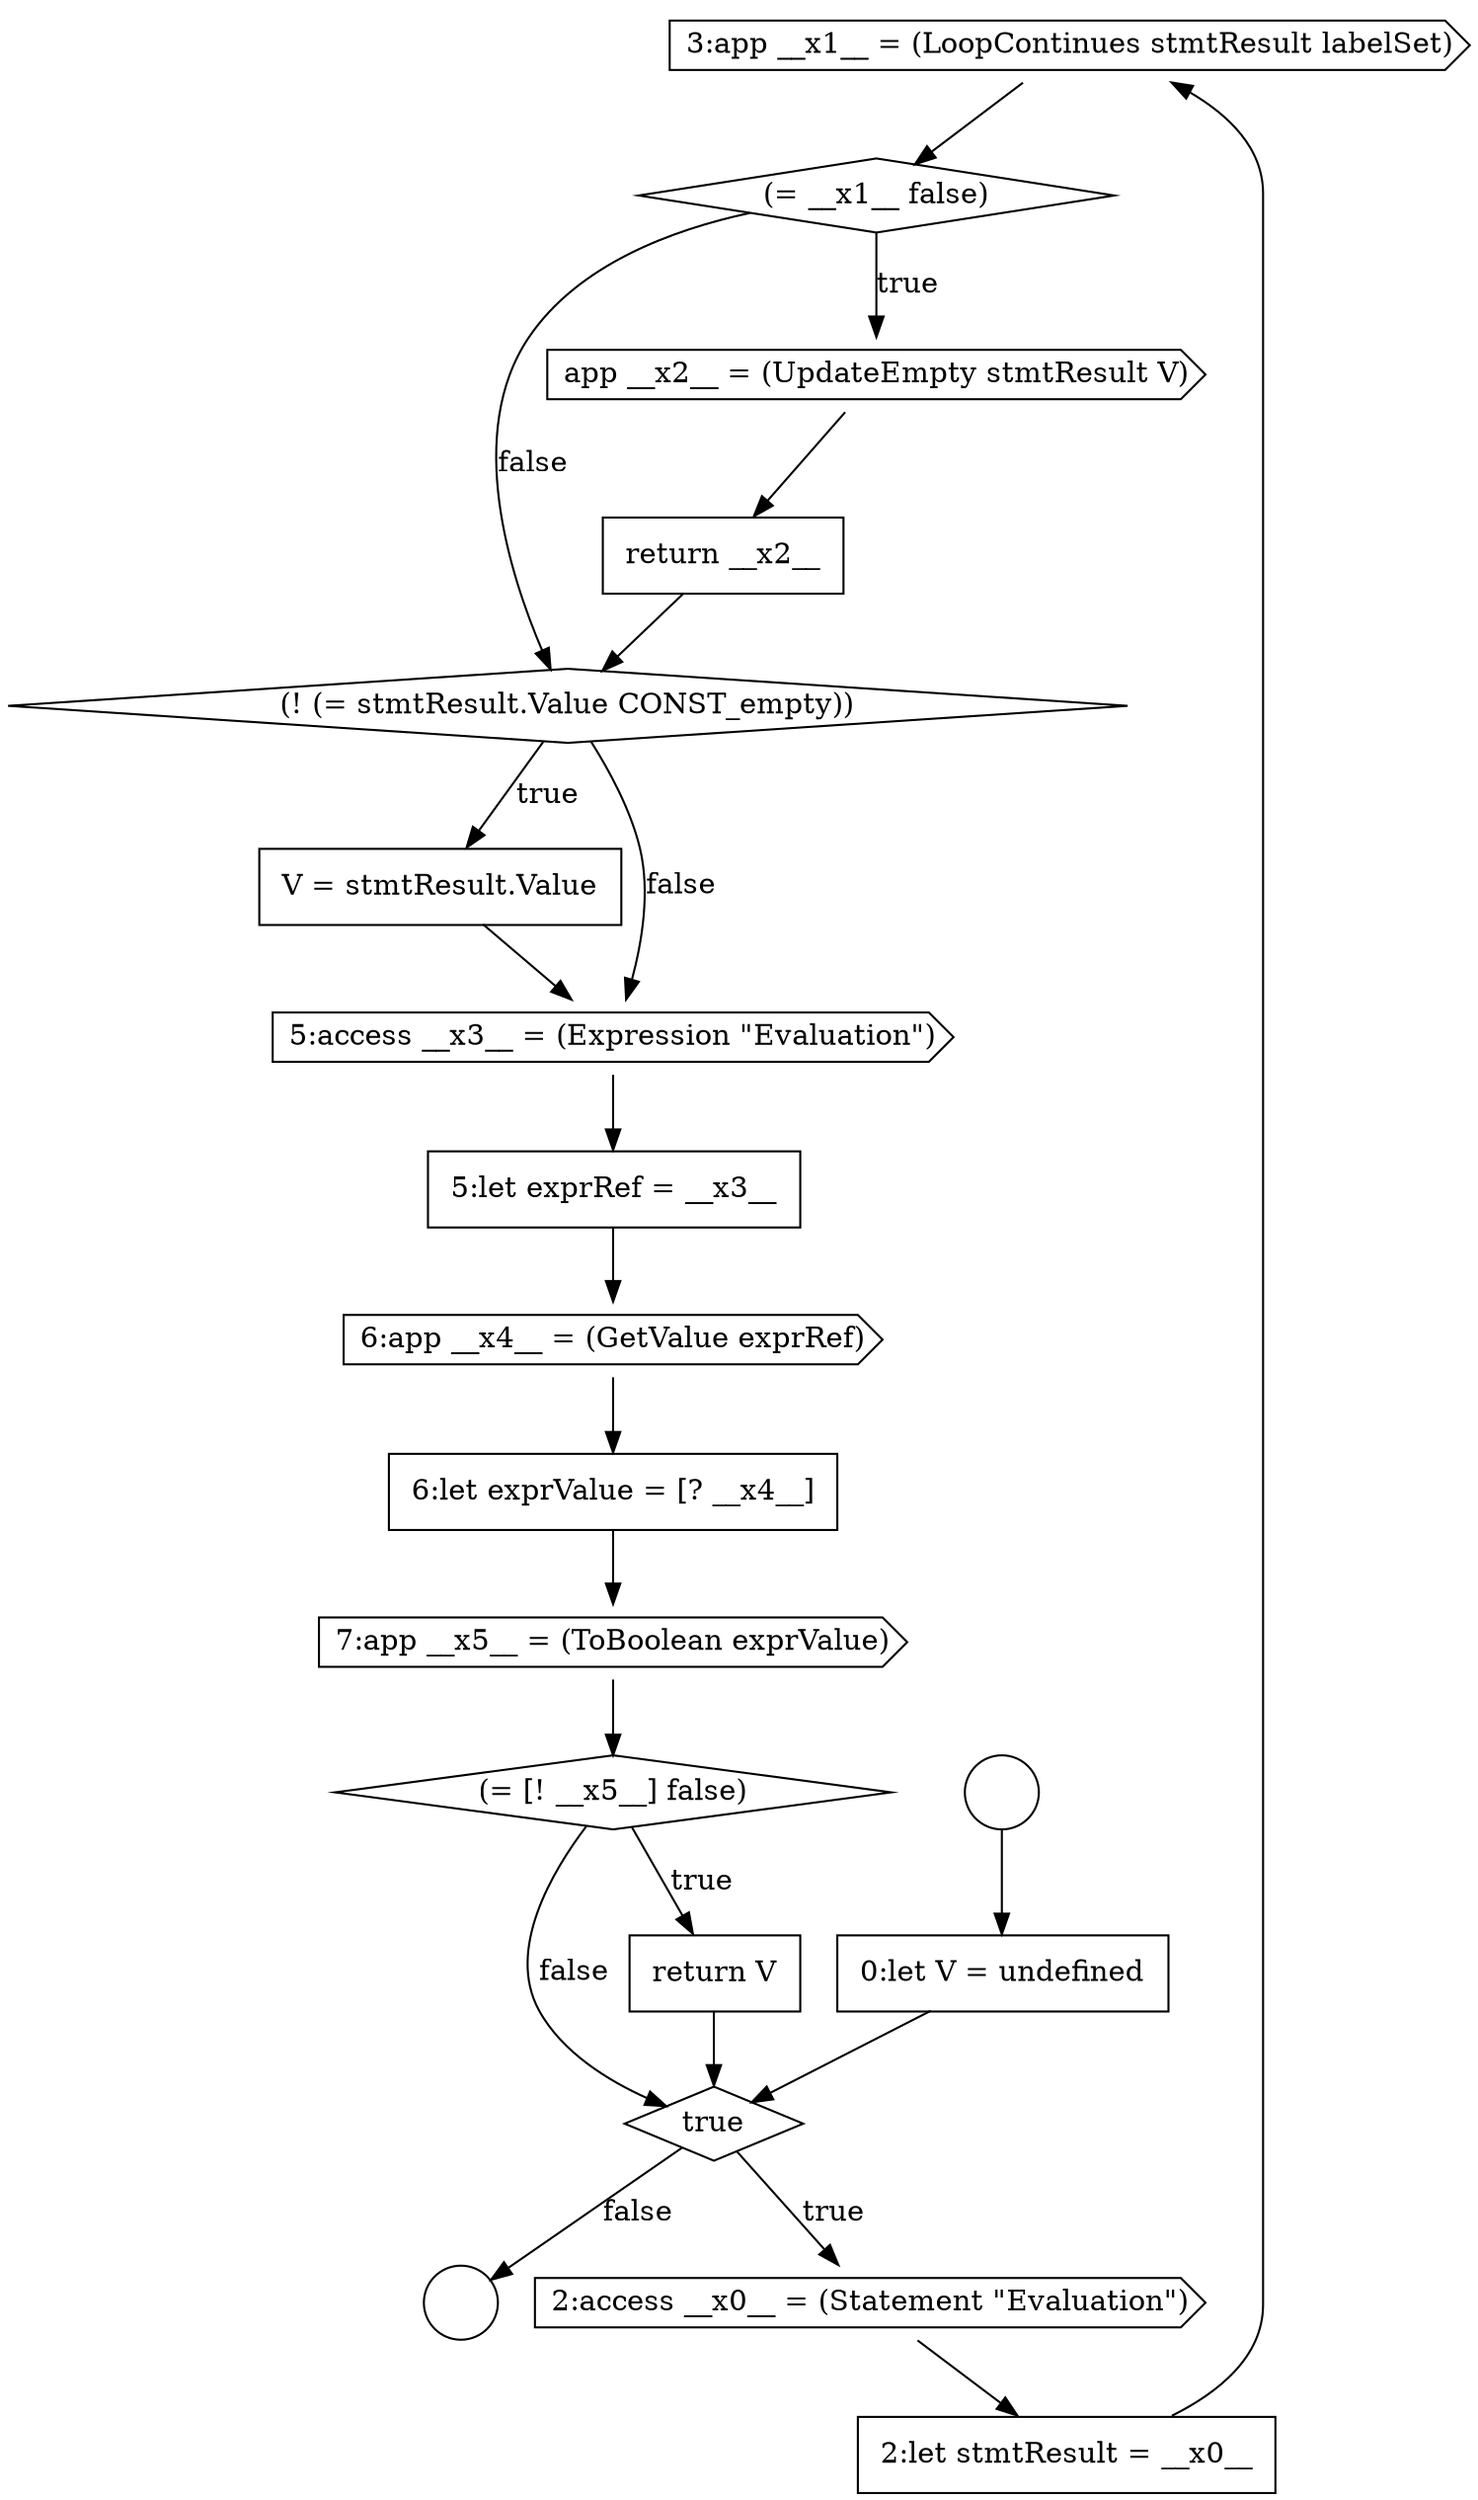 digraph {
  node7341 [shape=cds, label=<<font color="black">3:app __x1__ = (LoopContinues stmtResult labelSet)</font>> color="black" fillcolor="white" style=filled]
  node7345 [shape=diamond, label=<<font color="black">(! (= stmtResult.Value CONST_empty))</font>> color="black" fillcolor="white" style=filled]
  node7343 [shape=cds, label=<<font color="black">app __x2__ = (UpdateEmpty stmtResult V)</font>> color="black" fillcolor="white" style=filled]
  node7349 [shape=cds, label=<<font color="black">6:app __x4__ = (GetValue exprRef)</font>> color="black" fillcolor="white" style=filled]
  node7353 [shape=none, margin=0, label=<<font color="black">
    <table border="0" cellborder="1" cellspacing="0" cellpadding="10">
      <tr><td align="left">return V</td></tr>
    </table>
  </font>> color="black" fillcolor="white" style=filled]
  node7346 [shape=none, margin=0, label=<<font color="black">
    <table border="0" cellborder="1" cellspacing="0" cellpadding="10">
      <tr><td align="left">V = stmtResult.Value</td></tr>
    </table>
  </font>> color="black" fillcolor="white" style=filled]
  node7347 [shape=cds, label=<<font color="black">5:access __x3__ = (Expression &quot;Evaluation&quot;)</font>> color="black" fillcolor="white" style=filled]
  node7339 [shape=cds, label=<<font color="black">2:access __x0__ = (Statement &quot;Evaluation&quot;)</font>> color="black" fillcolor="white" style=filled]
  node7351 [shape=cds, label=<<font color="black">7:app __x5__ = (ToBoolean exprValue)</font>> color="black" fillcolor="white" style=filled]
  node7344 [shape=none, margin=0, label=<<font color="black">
    <table border="0" cellborder="1" cellspacing="0" cellpadding="10">
      <tr><td align="left">return __x2__</td></tr>
    </table>
  </font>> color="black" fillcolor="white" style=filled]
  node7336 [shape=circle label=" " color="black" fillcolor="white" style=filled]
  node7337 [shape=none, margin=0, label=<<font color="black">
    <table border="0" cellborder="1" cellspacing="0" cellpadding="10">
      <tr><td align="left">0:let V = undefined</td></tr>
    </table>
  </font>> color="black" fillcolor="white" style=filled]
  node7350 [shape=none, margin=0, label=<<font color="black">
    <table border="0" cellborder="1" cellspacing="0" cellpadding="10">
      <tr><td align="left">6:let exprValue = [? __x4__]</td></tr>
    </table>
  </font>> color="black" fillcolor="white" style=filled]
  node7340 [shape=none, margin=0, label=<<font color="black">
    <table border="0" cellborder="1" cellspacing="0" cellpadding="10">
      <tr><td align="left">2:let stmtResult = __x0__</td></tr>
    </table>
  </font>> color="black" fillcolor="white" style=filled]
  node7348 [shape=none, margin=0, label=<<font color="black">
    <table border="0" cellborder="1" cellspacing="0" cellpadding="10">
      <tr><td align="left">5:let exprRef = __x3__</td></tr>
    </table>
  </font>> color="black" fillcolor="white" style=filled]
  node7342 [shape=diamond, label=<<font color="black">(= __x1__ false)</font>> color="black" fillcolor="white" style=filled]
  node7352 [shape=diamond, label=<<font color="black">(= [! __x5__] false)</font>> color="black" fillcolor="white" style=filled]
  node7338 [shape=diamond, label=<<font color="black">true</font>> color="black" fillcolor="white" style=filled]
  node7335 [shape=circle label=" " color="black" fillcolor="white" style=filled]
  node7338 -> node7339 [label=<<font color="black">true</font>> color="black"]
  node7338 -> node7336 [label=<<font color="black">false</font>> color="black"]
  node7348 -> node7349 [ color="black"]
  node7353 -> node7338 [ color="black"]
  node7346 -> node7347 [ color="black"]
  node7341 -> node7342 [ color="black"]
  node7343 -> node7344 [ color="black"]
  node7340 -> node7341 [ color="black"]
  node7335 -> node7337 [ color="black"]
  node7349 -> node7350 [ color="black"]
  node7351 -> node7352 [ color="black"]
  node7339 -> node7340 [ color="black"]
  node7350 -> node7351 [ color="black"]
  node7345 -> node7346 [label=<<font color="black">true</font>> color="black"]
  node7345 -> node7347 [label=<<font color="black">false</font>> color="black"]
  node7347 -> node7348 [ color="black"]
  node7342 -> node7343 [label=<<font color="black">true</font>> color="black"]
  node7342 -> node7345 [label=<<font color="black">false</font>> color="black"]
  node7344 -> node7345 [ color="black"]
  node7352 -> node7353 [label=<<font color="black">true</font>> color="black"]
  node7352 -> node7338 [label=<<font color="black">false</font>> color="black"]
  node7337 -> node7338 [ color="black"]
}
